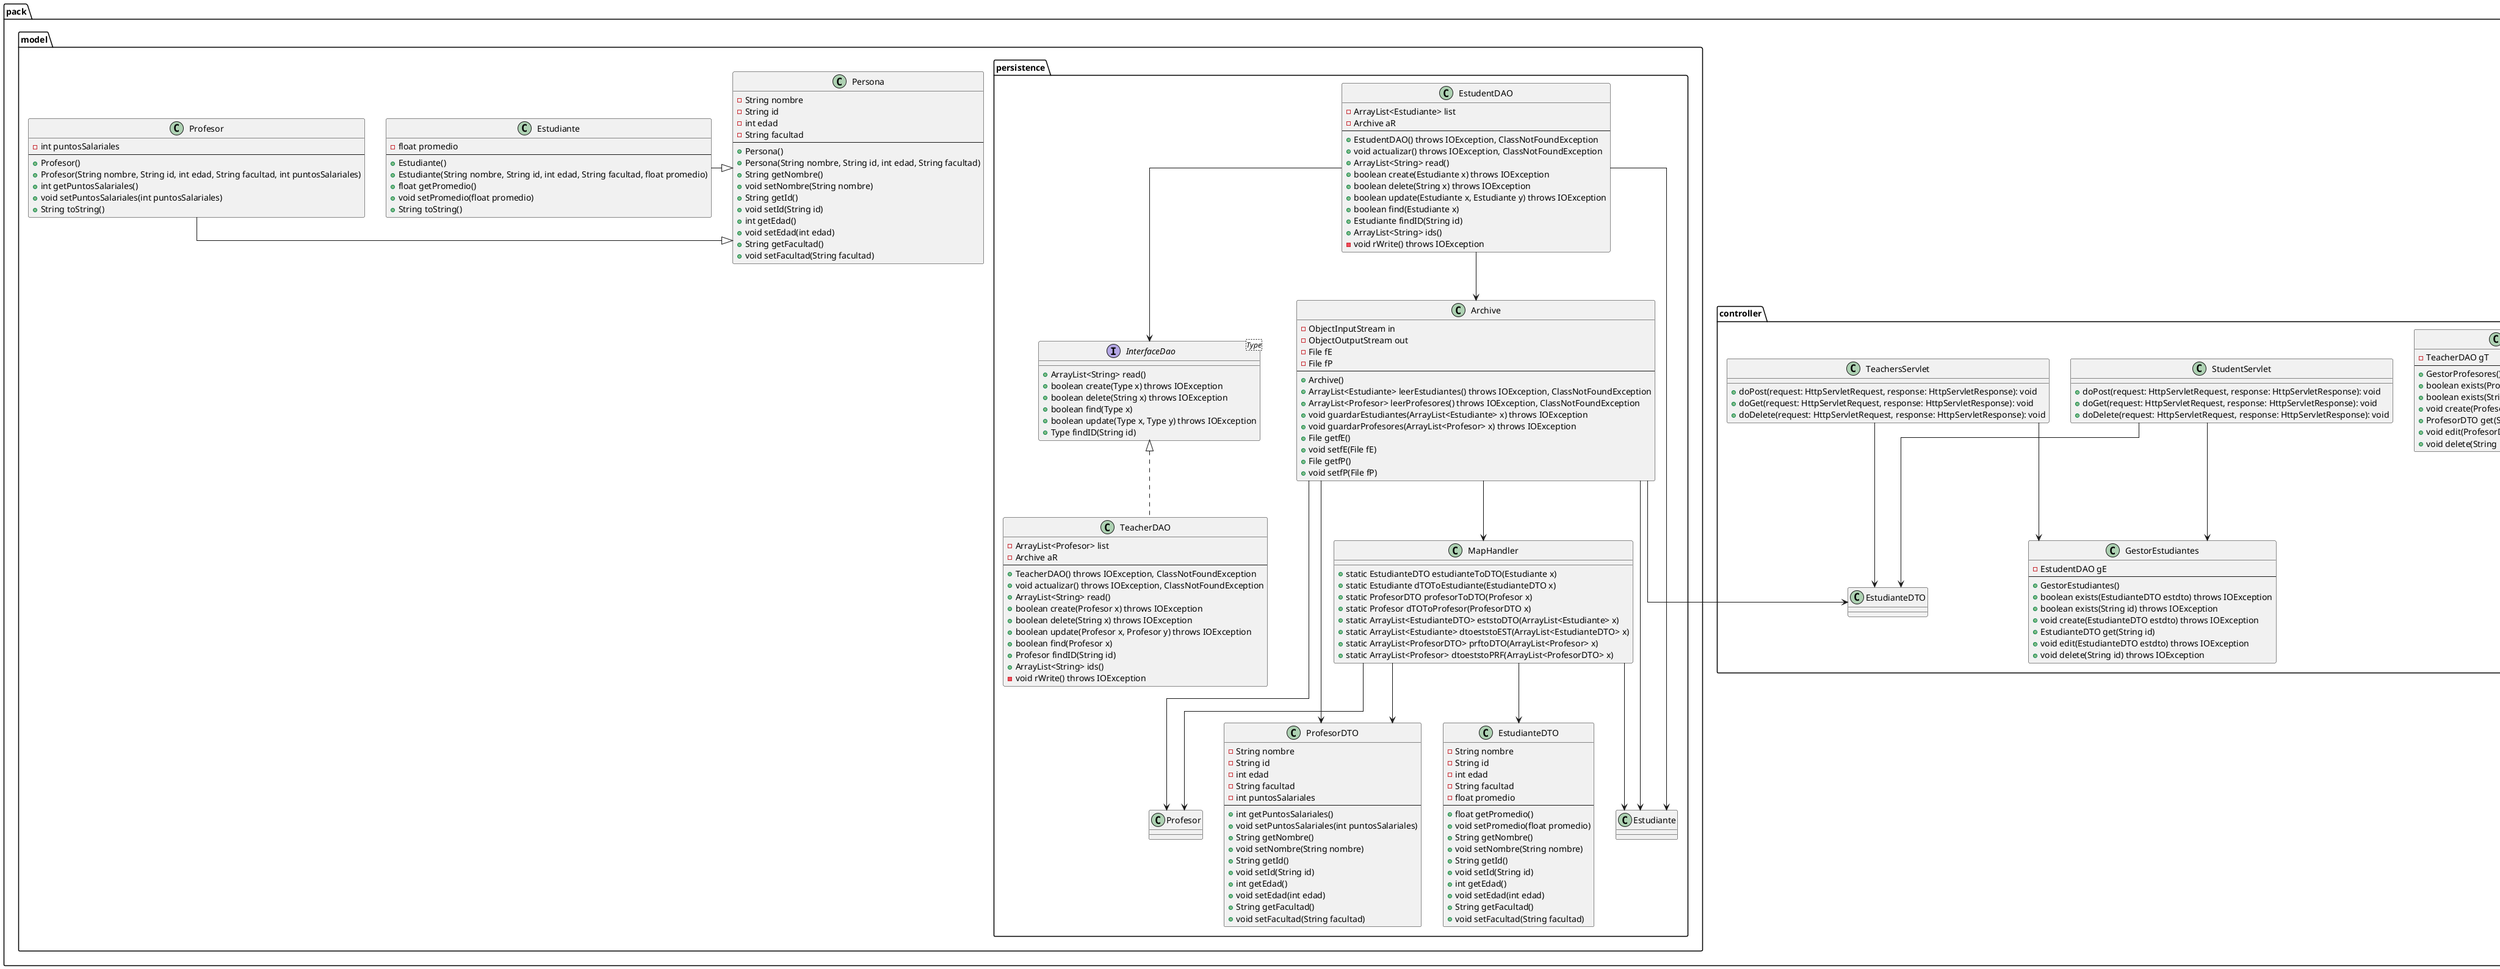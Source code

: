 @startuml
skinparam linetype ortho
package pack.controller {

    class GestorID {
        -EstudentDAO gE
        -TeacherDAO gT
        +GestorID()
        +exists(estdto: EstudianteDTO): boolean
        +exists(estdto: ProfesorDTO): boolean
        +exists(id: String): boolean
    }

    class GestorEstudiantes {
        - EstudentDAO gE
        --
        + GestorEstudiantes()
        + boolean exists(EstudianteDTO estdto) throws IOException
        + boolean exists(String id) throws IOException
        + void create(EstudianteDTO estdto) throws IOException
        + EstudianteDTO get(String id)
        + void edit(EstudianteDTO estdto) throws IOException
        + void delete(String id) throws IOException
    }

    class GestorProfesores {
        - TeacherDAO gT
        --
        + GestorProfesores()
        + boolean exists(ProfesorDTO prfdto) throws IOException
        + boolean exists(String id) throws IOException
        + void create(ProfesorDTO prfdto) throws IOException
        + ProfesorDTO get(String id)
        + void edit(ProfesorDTO prfdto) throws IOException
        + void delete(String id) throws IOException
    }

    class StudentServlet {
        +doPost(request: HttpServletRequest, response: HttpServletResponse): void
        +doGet(request: HttpServletRequest, response: HttpServletResponse): void
        +doDelete(request: HttpServletRequest, response: HttpServletResponse): void
    }

    StudentServlet --> GestorEstudiantes
    StudentServlet --> EstudianteDTO



    class TeachersServlet {
        +doPost(request: HttpServletRequest, response: HttpServletResponse): void
        +doGet(request: HttpServletRequest, response: HttpServletResponse): void
        +doDelete(request: HttpServletRequest, response: HttpServletResponse): void
    }

    TeachersServlet --> GestorEstudiantes
    TeachersServlet --> EstudianteDTO

}


package pack.model.persistence {
    class Archive {
        - ObjectInputStream in
        - ObjectOutputStream out
        - File fE
        - File fP
        --
        + Archive()
        + ArrayList<Estudiante> leerEstudiantes() throws IOException, ClassNotFoundException
        + ArrayList<Profesor> leerProfesores() throws IOException, ClassNotFoundException
        + void guardarEstudiantes(ArrayList<Estudiante> x) throws IOException
        + void guardarProfesores(ArrayList<Profesor> x) throws IOException
        + File getfE()
        + void setfE(File fE)
        + File getfP()
        + void setfP(File fP)
    }

    Archive --> Estudiante
    Archive --> Profesor
    Archive --> EstudianteDTO
    Archive --> ProfesorDTO
    Archive --> MapHandler

    class EstudentDAO {
        - ArrayList<Estudiante> list
        - Archive aR
        --
        + EstudentDAO() throws IOException, ClassNotFoundException
        + void actualizar() throws IOException, ClassNotFoundException
        + ArrayList<String> read()
        + boolean create(Estudiante x) throws IOException
        + boolean delete(String x) throws IOException
        + boolean update(Estudiante x, Estudiante y) throws IOException
        + boolean find(Estudiante x)
        + Estudiante findID(String id)
        + ArrayList<String> ids()
        - void rWrite() throws IOException
    }

    EstudentDAO --> Estudiante
    EstudentDAO --> Archive
    EstudentDAO --> InterfaceDao
    class EstudianteDTO {
        - String nombre
        - String id
        - int edad
        - String facultad
        - float promedio
        --
        + float getPromedio()
        + void setPromedio(float promedio)
        + String getNombre()
        + void setNombre(String nombre)
        + String getId()
        + void setId(String id)
        + int getEdad()
        + void setEdad(int edad)
        + String getFacultad()
        + void setFacultad(String facultad)
    }

    interface InterfaceDao<Type> {
        + ArrayList<String> read()
        + boolean create(Type x) throws IOException
        + boolean delete(String x) throws IOException
        + boolean find(Type x)
        + boolean update(Type x, Type y) throws IOException
        + Type findID(String id)
    }

    class TeacherDAO {
        - ArrayList<Profesor> list
        - Archive aR
        --
        + TeacherDAO() throws IOException, ClassNotFoundException
        + void actualizar() throws IOException, ClassNotFoundException
        + ArrayList<String> read()
        + boolean create(Profesor x) throws IOException
        + boolean delete(String x) throws IOException
        + boolean update(Profesor x, Profesor y) throws IOException
        + boolean find(Profesor x)
        + Profesor findID(String id)
        + ArrayList<String> ids()
        - void rWrite() throws IOException
    }

    InterfaceDao <|-[dashed]- TeacherDAO

    class MapHandler {
        + static EstudianteDTO estudianteToDTO(Estudiante x)
        + static Estudiante dTOToEstudiante(EstudianteDTO x)
        + static ProfesorDTO profesorToDTO(Profesor x)
        + static Profesor dTOToProfesor(ProfesorDTO x)
        + static ArrayList<EstudianteDTO> eststoDTO(ArrayList<Estudiante> x)
        + static ArrayList<Estudiante> dtoeststoEST(ArrayList<EstudianteDTO> x)
        + static ArrayList<ProfesorDTO> prftoDTO(ArrayList<Profesor> x)
        + static ArrayList<Profesor> dtoeststoPRF(ArrayList<ProfesorDTO> x)
    }

    MapHandler --> Estudiante
    MapHandler --> EstudianteDTO
    MapHandler --> Profesor
    MapHandler --> ProfesorDTO

    class ProfesorDTO {
        - String nombre
        - String id
        - int edad
        - String facultad
        - int puntosSalariales
        --
        + int getPuntosSalariales()
        + void setPuntosSalariales(int puntosSalariales)
        + String getNombre()
        + void setNombre(String nombre)
        + String getId()
        + void setId(String id)
        + int getEdad()
        + void setEdad(int edad)
        + String getFacultad()
        + void setFacultad(String facultad)
    }


}

package pack.model {
    class Persona {
        - String nombre
        - String id
        - int edad
        - String facultad
        --
        + Persona()
        + Persona(String nombre, String id, int edad, String facultad)
        + String getNombre()
        + void setNombre(String nombre)
        + String getId()
        + void setId(String id)
        + int getEdad()
        + void setEdad(int edad)
        + String getFacultad()
        + void setFacultad(String facultad)
    }

    class Estudiante {
        - float promedio
        --
        + Estudiante()
        + Estudiante(String nombre, String id, int edad, String facultad, float promedio)
        + float getPromedio()
        + void setPromedio(float promedio)
        + String toString()
    }

    class Profesor {
        - int puntosSalariales
        --
        + Profesor()
        + Profesor(String nombre, String id, int edad, String facultad, int puntosSalariales)
        + int getPuntosSalariales()
        + void setPuntosSalariales(int puntosSalariales)
        + String toString()
    }

    Estudiante -|> Persona
    Profesor -|> Persona


}
@enduml
